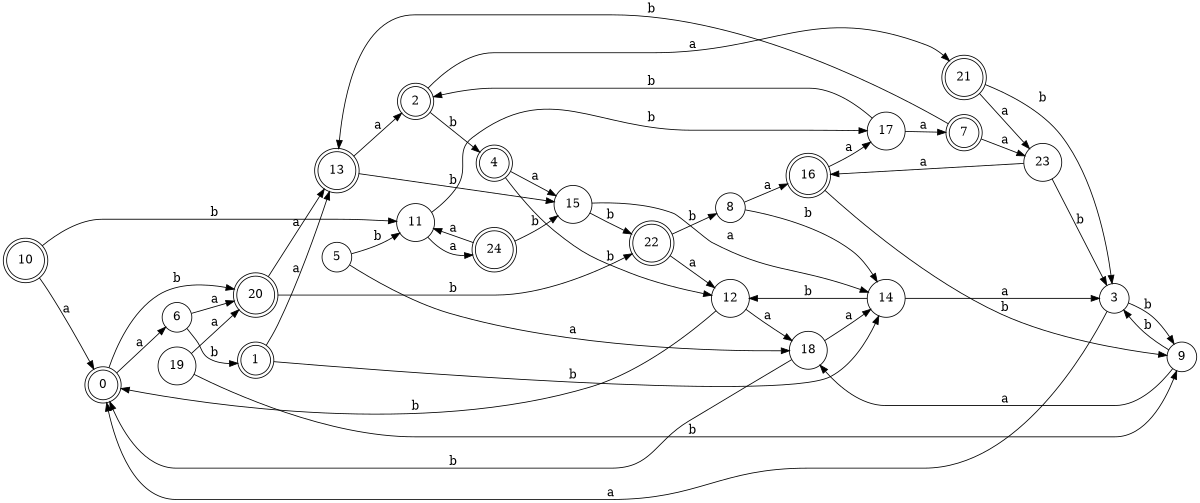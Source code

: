 digraph n20_2 {
__start0 [label="" shape="none"];

rankdir=LR;
size="8,5";

s0 [style="rounded,filled", color="black", fillcolor="white" shape="doublecircle", label="0"];
s1 [style="rounded,filled", color="black", fillcolor="white" shape="doublecircle", label="1"];
s2 [style="rounded,filled", color="black", fillcolor="white" shape="doublecircle", label="2"];
s3 [style="filled", color="black", fillcolor="white" shape="circle", label="3"];
s4 [style="rounded,filled", color="black", fillcolor="white" shape="doublecircle", label="4"];
s5 [style="filled", color="black", fillcolor="white" shape="circle", label="5"];
s6 [style="filled", color="black", fillcolor="white" shape="circle", label="6"];
s7 [style="rounded,filled", color="black", fillcolor="white" shape="doublecircle", label="7"];
s8 [style="filled", color="black", fillcolor="white" shape="circle", label="8"];
s9 [style="filled", color="black", fillcolor="white" shape="circle", label="9"];
s10 [style="rounded,filled", color="black", fillcolor="white" shape="doublecircle", label="10"];
s11 [style="filled", color="black", fillcolor="white" shape="circle", label="11"];
s12 [style="filled", color="black", fillcolor="white" shape="circle", label="12"];
s13 [style="rounded,filled", color="black", fillcolor="white" shape="doublecircle", label="13"];
s14 [style="filled", color="black", fillcolor="white" shape="circle", label="14"];
s15 [style="filled", color="black", fillcolor="white" shape="circle", label="15"];
s16 [style="rounded,filled", color="black", fillcolor="white" shape="doublecircle", label="16"];
s17 [style="filled", color="black", fillcolor="white" shape="circle", label="17"];
s18 [style="filled", color="black", fillcolor="white" shape="circle", label="18"];
s19 [style="filled", color="black", fillcolor="white" shape="circle", label="19"];
s20 [style="rounded,filled", color="black", fillcolor="white" shape="doublecircle", label="20"];
s21 [style="rounded,filled", color="black", fillcolor="white" shape="doublecircle", label="21"];
s22 [style="rounded,filled", color="black", fillcolor="white" shape="doublecircle", label="22"];
s23 [style="filled", color="black", fillcolor="white" shape="circle", label="23"];
s24 [style="rounded,filled", color="black", fillcolor="white" shape="doublecircle", label="24"];
s0 -> s6 [label="a"];
s0 -> s20 [label="b"];
s1 -> s13 [label="a"];
s1 -> s14 [label="b"];
s2 -> s21 [label="a"];
s2 -> s4 [label="b"];
s3 -> s0 [label="a"];
s3 -> s9 [label="b"];
s4 -> s15 [label="a"];
s4 -> s12 [label="b"];
s5 -> s18 [label="a"];
s5 -> s11 [label="b"];
s6 -> s20 [label="a"];
s6 -> s1 [label="b"];
s7 -> s23 [label="a"];
s7 -> s13 [label="b"];
s8 -> s16 [label="a"];
s8 -> s14 [label="b"];
s9 -> s18 [label="a"];
s9 -> s3 [label="b"];
s10 -> s0 [label="a"];
s10 -> s11 [label="b"];
s11 -> s24 [label="a"];
s11 -> s17 [label="b"];
s12 -> s18 [label="a"];
s12 -> s0 [label="b"];
s13 -> s2 [label="a"];
s13 -> s15 [label="b"];
s14 -> s3 [label="a"];
s14 -> s12 [label="b"];
s15 -> s14 [label="a"];
s15 -> s22 [label="b"];
s16 -> s17 [label="a"];
s16 -> s9 [label="b"];
s17 -> s7 [label="a"];
s17 -> s2 [label="b"];
s18 -> s14 [label="a"];
s18 -> s0 [label="b"];
s19 -> s20 [label="a"];
s19 -> s9 [label="b"];
s20 -> s13 [label="a"];
s20 -> s22 [label="b"];
s21 -> s23 [label="a"];
s21 -> s3 [label="b"];
s22 -> s12 [label="a"];
s22 -> s8 [label="b"];
s23 -> s16 [label="a"];
s23 -> s3 [label="b"];
s24 -> s11 [label="a"];
s24 -> s15 [label="b"];

}